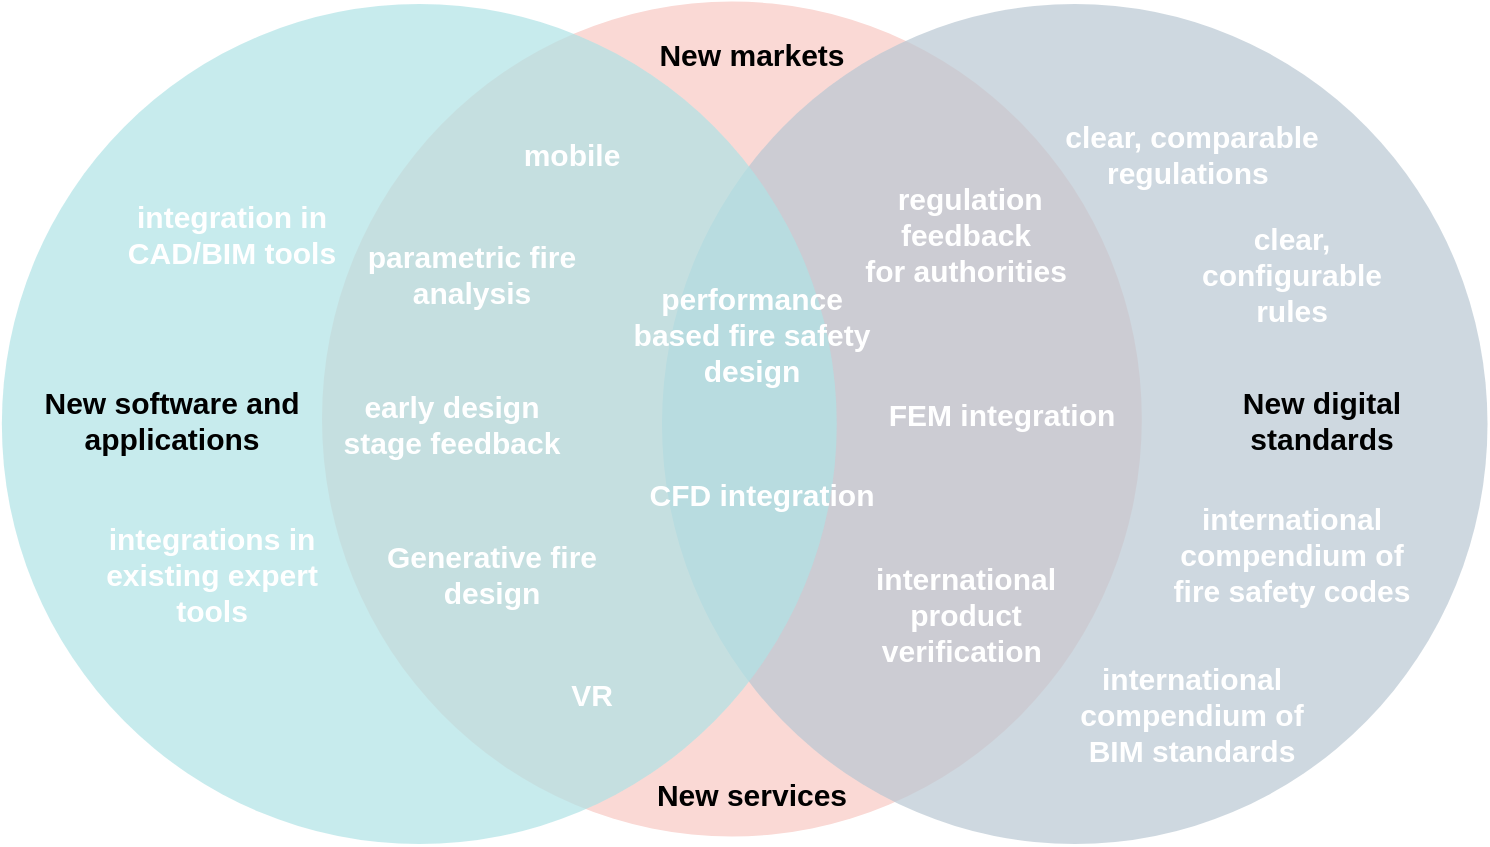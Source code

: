 <mxfile version="15.7.4" type="github"><diagram id="prtHgNgQTEPvFCAcTncT" name="Page-1"><mxGraphModel dx="595" dy="762" grid="1" gridSize="10" guides="1" tooltips="1" connect="1" arrows="1" fold="1" page="1" pageScale="1" pageWidth="827" pageHeight="1169" math="0" shadow="0"><root><mxCell id="0"/><mxCell id="1" parent="0"/><mxCell id="qG4jUHKpiXN6bC_AD9jO-21" value="" style="ellipse;whiteSpace=wrap;html=1;fillColor=#fad9d5;strokeColor=none;" parent="1" vertex="1"><mxGeometry x="1120.0" y="18.75" width="409.91" height="417.5" as="geometry"/></mxCell><mxCell id="qG4jUHKpiXN6bC_AD9jO-6" value="" style="ellipse;whiteSpace=wrap;html=1;fillColor=#bac8d3;strokeColor=none;opacity=70;" parent="1" vertex="1"><mxGeometry x="1290" y="20" width="412.75" height="420" as="geometry"/></mxCell><mxCell id="qG4jUHKpiXN6bC_AD9jO-25" value="" style="ellipse;whiteSpace=wrap;html=1;fillColor=#b0e3e6;strokeColor=none;opacity=70;" parent="1" vertex="1"><mxGeometry x="959.93" y="20" width="417.45" height="420" as="geometry"/></mxCell><mxCell id="qG4jUHKpiXN6bC_AD9jO-7" value="New digital standards" style="rounded=1;whiteSpace=wrap;html=1;arcSize=50;fillColor=none;strokeColor=none;fontStyle=1;fontSize=15;" parent="1" vertex="1"><mxGeometry x="1560" y="202.5" width="120" height="50" as="geometry"/></mxCell><mxCell id="qG4jUHKpiXN6bC_AD9jO-22" value="New markets" style="rounded=1;whiteSpace=wrap;html=1;arcSize=50;fillColor=none;strokeColor=none;fontStyle=1;fontSize=15;" parent="1" vertex="1"><mxGeometry x="1274.96" y="20" width="120" height="50" as="geometry"/></mxCell><mxCell id="qG4jUHKpiXN6bC_AD9jO-26" value="New software and applications" style="rounded=1;whiteSpace=wrap;html=1;arcSize=50;fillColor=none;strokeColor=none;fontStyle=1;fontSize=15;" parent="1" vertex="1"><mxGeometry x="980" y="202.5" width="129.73" height="50" as="geometry"/></mxCell><mxCell id="1Ff-bWw8lj9-nofCSNPc-1" value="New services" style="rounded=1;whiteSpace=wrap;html=1;arcSize=50;fillColor=none;strokeColor=none;fontStyle=1;fontSize=15;" parent="1" vertex="1"><mxGeometry x="1274.96" y="390" width="120" height="50" as="geometry"/></mxCell><mxCell id="1Ff-bWw8lj9-nofCSNPc-2" value="&lt;font color=&quot;#ffffff&quot;&gt;integrations in existing expert tools&lt;/font&gt;" style="rounded=1;whiteSpace=wrap;html=1;arcSize=50;fillColor=none;strokeColor=none;fontStyle=1;fontSize=15;" parent="1" vertex="1"><mxGeometry x="1000" y="280" width="129.73" height="50" as="geometry"/></mxCell><mxCell id="1Ff-bWw8lj9-nofCSNPc-3" value="&lt;font color=&quot;#ffffff&quot;&gt;VR&lt;/font&gt;" style="rounded=1;whiteSpace=wrap;html=1;arcSize=50;fillColor=none;strokeColor=none;fontStyle=1;fontSize=15;" parent="1" vertex="1"><mxGeometry x="1190" y="340" width="129.73" height="50" as="geometry"/></mxCell><mxCell id="1Ff-bWw8lj9-nofCSNPc-4" value="&lt;font color=&quot;#ffffff&quot;&gt;integration in CAD/BIM tools&lt;/font&gt;" style="rounded=1;whiteSpace=wrap;html=1;arcSize=50;fillColor=none;strokeColor=none;fontStyle=1;fontSize=15;" parent="1" vertex="1"><mxGeometry x="1010" y="110" width="129.73" height="50" as="geometry"/></mxCell><mxCell id="1Ff-bWw8lj9-nofCSNPc-5" value="&lt;font color=&quot;#ffffff&quot;&gt;mobile&lt;/font&gt;" style="rounded=1;whiteSpace=wrap;html=1;arcSize=50;fillColor=none;strokeColor=none;fontStyle=1;fontSize=15;" parent="1" vertex="1"><mxGeometry x="1180" y="70" width="129.73" height="50" as="geometry"/></mxCell><mxCell id="1Ff-bWw8lj9-nofCSNPc-6" value="&lt;font color=&quot;#ffffff&quot;&gt;early design stage feedback&lt;/font&gt;" style="rounded=1;whiteSpace=wrap;html=1;arcSize=50;fillColor=none;strokeColor=none;fontStyle=1;fontSize=15;" parent="1" vertex="1"><mxGeometry x="1120" y="205" width="129.73" height="50" as="geometry"/></mxCell><mxCell id="1Ff-bWw8lj9-nofCSNPc-7" value="&lt;font color=&quot;#ffffff&quot;&gt;&amp;nbsp;regulation feedback for&amp;nbsp;authorities&lt;/font&gt;" style="rounded=1;whiteSpace=wrap;html=1;arcSize=50;fillColor=none;strokeColor=none;fontStyle=1;fontSize=15;" parent="1" vertex="1"><mxGeometry x="1377.38" y="110" width="129.73" height="50" as="geometry"/></mxCell><mxCell id="1Ff-bWw8lj9-nofCSNPc-8" value="&lt;font color=&quot;#ffffff&quot;&gt;international product verification&amp;nbsp;&lt;/font&gt;" style="rounded=1;whiteSpace=wrap;html=1;arcSize=50;fillColor=none;strokeColor=none;fontStyle=1;fontSize=15;" parent="1" vertex="1"><mxGeometry x="1377.38" y="300" width="129.73" height="50" as="geometry"/></mxCell><mxCell id="1Ff-bWw8lj9-nofCSNPc-9" value="&lt;font color=&quot;#ffffff&quot;&gt;performance based fire safety design&lt;/font&gt;" style="rounded=1;whiteSpace=wrap;html=1;arcSize=50;fillColor=none;strokeColor=none;fontStyle=1;fontSize=15;" parent="1" vertex="1"><mxGeometry x="1270.09" y="160" width="129.73" height="50" as="geometry"/></mxCell><mxCell id="1Ff-bWw8lj9-nofCSNPc-10" value="&lt;font color=&quot;#ffffff&quot;&gt;CFD integration&lt;/font&gt;" style="rounded=1;whiteSpace=wrap;html=1;arcSize=50;fillColor=none;strokeColor=none;fontStyle=1;fontSize=15;" parent="1" vertex="1"><mxGeometry x="1274.96" y="240" width="129.73" height="50" as="geometry"/></mxCell><mxCell id="1Ff-bWw8lj9-nofCSNPc-11" value="&lt;font color=&quot;#ffffff&quot;&gt;FEM integration&lt;/font&gt;" style="rounded=1;whiteSpace=wrap;html=1;arcSize=50;fillColor=none;strokeColor=none;fontStyle=1;fontSize=15;" parent="1" vertex="1"><mxGeometry x="1394.96" y="200" width="129.73" height="50" as="geometry"/></mxCell><mxCell id="1Ff-bWw8lj9-nofCSNPc-12" value="&lt;font color=&quot;#ffffff&quot;&gt;Generative fire design&lt;/font&gt;" style="rounded=1;whiteSpace=wrap;html=1;arcSize=50;fillColor=none;strokeColor=none;fontStyle=1;fontSize=15;" parent="1" vertex="1"><mxGeometry x="1139.73" y="280" width="129.73" height="50" as="geometry"/></mxCell><mxCell id="1Ff-bWw8lj9-nofCSNPc-13" value="&lt;font color=&quot;#ffffff&quot;&gt;parametric fire analysis&lt;/font&gt;" style="rounded=1;whiteSpace=wrap;html=1;arcSize=50;fillColor=none;strokeColor=none;fontStyle=1;fontSize=15;" parent="1" vertex="1"><mxGeometry x="1129.73" y="130" width="129.73" height="50" as="geometry"/></mxCell><mxCell id="1Ff-bWw8lj9-nofCSNPc-14" value="&lt;font color=&quot;#ffffff&quot;&gt;clear, comparable regulations&amp;nbsp;&lt;/font&gt;" style="rounded=1;whiteSpace=wrap;html=1;arcSize=50;fillColor=none;strokeColor=none;fontStyle=1;fontSize=15;" parent="1" vertex="1"><mxGeometry x="1490" y="70" width="129.73" height="50" as="geometry"/></mxCell><mxCell id="1Ff-bWw8lj9-nofCSNPc-15" value="&lt;font color=&quot;#ffffff&quot;&gt;international compendium of fire safety codes&lt;/font&gt;" style="rounded=1;whiteSpace=wrap;html=1;arcSize=50;fillColor=none;strokeColor=none;fontStyle=1;fontSize=15;" parent="1" vertex="1"><mxGeometry x="1540" y="270" width="129.73" height="50" as="geometry"/></mxCell><mxCell id="1Ff-bWw8lj9-nofCSNPc-16" value="&lt;font color=&quot;#ffffff&quot;&gt;international compendium of BIM standards&lt;/font&gt;" style="rounded=1;whiteSpace=wrap;html=1;arcSize=50;fillColor=none;strokeColor=none;fontStyle=1;fontSize=15;" parent="1" vertex="1"><mxGeometry x="1490" y="350" width="129.73" height="50" as="geometry"/></mxCell><mxCell id="1Ff-bWw8lj9-nofCSNPc-17" value="&lt;font color=&quot;#ffffff&quot;&gt;clear, configurable rules&lt;/font&gt;" style="rounded=1;whiteSpace=wrap;html=1;arcSize=50;fillColor=none;strokeColor=none;fontStyle=1;fontSize=15;" parent="1" vertex="1"><mxGeometry x="1540" y="130" width="129.73" height="50" as="geometry"/></mxCell></root></mxGraphModel></diagram></mxfile>